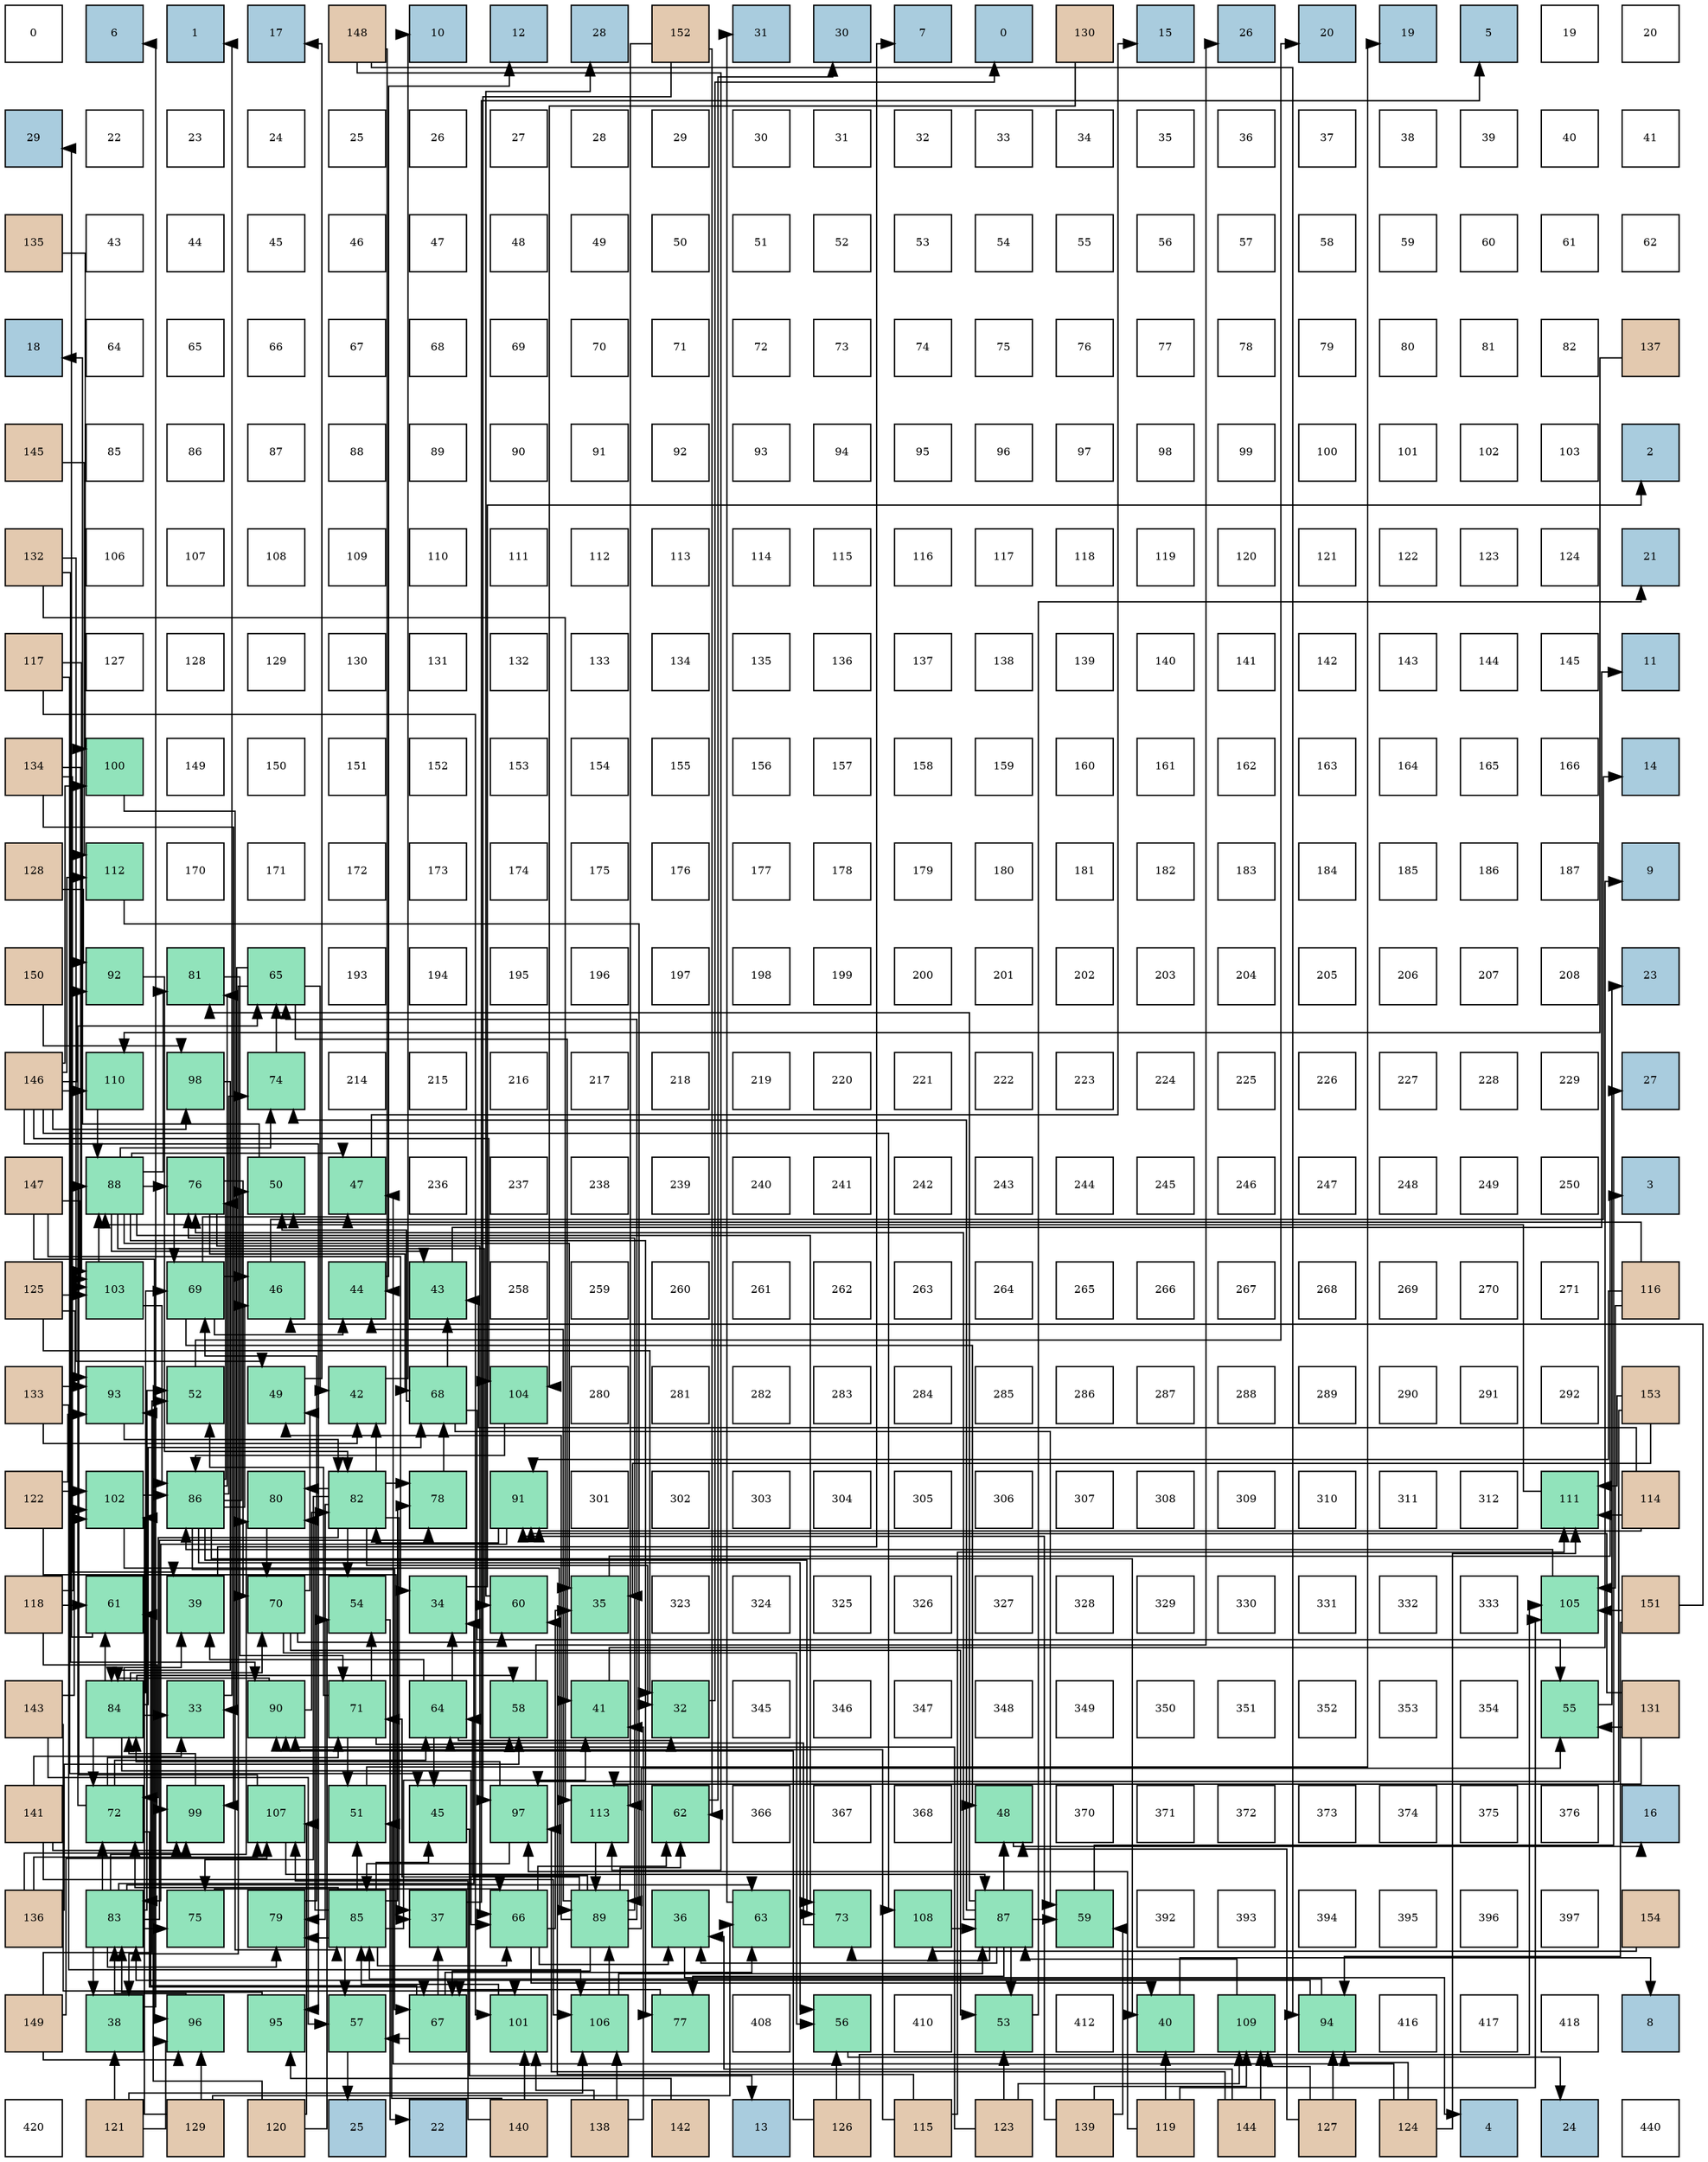 digraph layout{
 rankdir=TB;
 splines=ortho;
 node [style=filled shape=square fixedsize=true width=0.6];
0[label="0", fontsize=8, fillcolor="#ffffff"];
1[label="6", fontsize=8, fillcolor="#a9ccde"];
2[label="1", fontsize=8, fillcolor="#a9ccde"];
3[label="17", fontsize=8, fillcolor="#a9ccde"];
4[label="148", fontsize=8, fillcolor="#e3c9af"];
5[label="10", fontsize=8, fillcolor="#a9ccde"];
6[label="12", fontsize=8, fillcolor="#a9ccde"];
7[label="28", fontsize=8, fillcolor="#a9ccde"];
8[label="152", fontsize=8, fillcolor="#e3c9af"];
9[label="31", fontsize=8, fillcolor="#a9ccde"];
10[label="30", fontsize=8, fillcolor="#a9ccde"];
11[label="7", fontsize=8, fillcolor="#a9ccde"];
12[label="0", fontsize=8, fillcolor="#a9ccde"];
13[label="130", fontsize=8, fillcolor="#e3c9af"];
14[label="15", fontsize=8, fillcolor="#a9ccde"];
15[label="26", fontsize=8, fillcolor="#a9ccde"];
16[label="20", fontsize=8, fillcolor="#a9ccde"];
17[label="19", fontsize=8, fillcolor="#a9ccde"];
18[label="5", fontsize=8, fillcolor="#a9ccde"];
19[label="19", fontsize=8, fillcolor="#ffffff"];
20[label="20", fontsize=8, fillcolor="#ffffff"];
21[label="29", fontsize=8, fillcolor="#a9ccde"];
22[label="22", fontsize=8, fillcolor="#ffffff"];
23[label="23", fontsize=8, fillcolor="#ffffff"];
24[label="24", fontsize=8, fillcolor="#ffffff"];
25[label="25", fontsize=8, fillcolor="#ffffff"];
26[label="26", fontsize=8, fillcolor="#ffffff"];
27[label="27", fontsize=8, fillcolor="#ffffff"];
28[label="28", fontsize=8, fillcolor="#ffffff"];
29[label="29", fontsize=8, fillcolor="#ffffff"];
30[label="30", fontsize=8, fillcolor="#ffffff"];
31[label="31", fontsize=8, fillcolor="#ffffff"];
32[label="32", fontsize=8, fillcolor="#ffffff"];
33[label="33", fontsize=8, fillcolor="#ffffff"];
34[label="34", fontsize=8, fillcolor="#ffffff"];
35[label="35", fontsize=8, fillcolor="#ffffff"];
36[label="36", fontsize=8, fillcolor="#ffffff"];
37[label="37", fontsize=8, fillcolor="#ffffff"];
38[label="38", fontsize=8, fillcolor="#ffffff"];
39[label="39", fontsize=8, fillcolor="#ffffff"];
40[label="40", fontsize=8, fillcolor="#ffffff"];
41[label="41", fontsize=8, fillcolor="#ffffff"];
42[label="135", fontsize=8, fillcolor="#e3c9af"];
43[label="43", fontsize=8, fillcolor="#ffffff"];
44[label="44", fontsize=8, fillcolor="#ffffff"];
45[label="45", fontsize=8, fillcolor="#ffffff"];
46[label="46", fontsize=8, fillcolor="#ffffff"];
47[label="47", fontsize=8, fillcolor="#ffffff"];
48[label="48", fontsize=8, fillcolor="#ffffff"];
49[label="49", fontsize=8, fillcolor="#ffffff"];
50[label="50", fontsize=8, fillcolor="#ffffff"];
51[label="51", fontsize=8, fillcolor="#ffffff"];
52[label="52", fontsize=8, fillcolor="#ffffff"];
53[label="53", fontsize=8, fillcolor="#ffffff"];
54[label="54", fontsize=8, fillcolor="#ffffff"];
55[label="55", fontsize=8, fillcolor="#ffffff"];
56[label="56", fontsize=8, fillcolor="#ffffff"];
57[label="57", fontsize=8, fillcolor="#ffffff"];
58[label="58", fontsize=8, fillcolor="#ffffff"];
59[label="59", fontsize=8, fillcolor="#ffffff"];
60[label="60", fontsize=8, fillcolor="#ffffff"];
61[label="61", fontsize=8, fillcolor="#ffffff"];
62[label="62", fontsize=8, fillcolor="#ffffff"];
63[label="18", fontsize=8, fillcolor="#a9ccde"];
64[label="64", fontsize=8, fillcolor="#ffffff"];
65[label="65", fontsize=8, fillcolor="#ffffff"];
66[label="66", fontsize=8, fillcolor="#ffffff"];
67[label="67", fontsize=8, fillcolor="#ffffff"];
68[label="68", fontsize=8, fillcolor="#ffffff"];
69[label="69", fontsize=8, fillcolor="#ffffff"];
70[label="70", fontsize=8, fillcolor="#ffffff"];
71[label="71", fontsize=8, fillcolor="#ffffff"];
72[label="72", fontsize=8, fillcolor="#ffffff"];
73[label="73", fontsize=8, fillcolor="#ffffff"];
74[label="74", fontsize=8, fillcolor="#ffffff"];
75[label="75", fontsize=8, fillcolor="#ffffff"];
76[label="76", fontsize=8, fillcolor="#ffffff"];
77[label="77", fontsize=8, fillcolor="#ffffff"];
78[label="78", fontsize=8, fillcolor="#ffffff"];
79[label="79", fontsize=8, fillcolor="#ffffff"];
80[label="80", fontsize=8, fillcolor="#ffffff"];
81[label="81", fontsize=8, fillcolor="#ffffff"];
82[label="82", fontsize=8, fillcolor="#ffffff"];
83[label="137", fontsize=8, fillcolor="#e3c9af"];
84[label="145", fontsize=8, fillcolor="#e3c9af"];
85[label="85", fontsize=8, fillcolor="#ffffff"];
86[label="86", fontsize=8, fillcolor="#ffffff"];
87[label="87", fontsize=8, fillcolor="#ffffff"];
88[label="88", fontsize=8, fillcolor="#ffffff"];
89[label="89", fontsize=8, fillcolor="#ffffff"];
90[label="90", fontsize=8, fillcolor="#ffffff"];
91[label="91", fontsize=8, fillcolor="#ffffff"];
92[label="92", fontsize=8, fillcolor="#ffffff"];
93[label="93", fontsize=8, fillcolor="#ffffff"];
94[label="94", fontsize=8, fillcolor="#ffffff"];
95[label="95", fontsize=8, fillcolor="#ffffff"];
96[label="96", fontsize=8, fillcolor="#ffffff"];
97[label="97", fontsize=8, fillcolor="#ffffff"];
98[label="98", fontsize=8, fillcolor="#ffffff"];
99[label="99", fontsize=8, fillcolor="#ffffff"];
100[label="100", fontsize=8, fillcolor="#ffffff"];
101[label="101", fontsize=8, fillcolor="#ffffff"];
102[label="102", fontsize=8, fillcolor="#ffffff"];
103[label="103", fontsize=8, fillcolor="#ffffff"];
104[label="2", fontsize=8, fillcolor="#a9ccde"];
105[label="132", fontsize=8, fillcolor="#e3c9af"];
106[label="106", fontsize=8, fillcolor="#ffffff"];
107[label="107", fontsize=8, fillcolor="#ffffff"];
108[label="108", fontsize=8, fillcolor="#ffffff"];
109[label="109", fontsize=8, fillcolor="#ffffff"];
110[label="110", fontsize=8, fillcolor="#ffffff"];
111[label="111", fontsize=8, fillcolor="#ffffff"];
112[label="112", fontsize=8, fillcolor="#ffffff"];
113[label="113", fontsize=8, fillcolor="#ffffff"];
114[label="114", fontsize=8, fillcolor="#ffffff"];
115[label="115", fontsize=8, fillcolor="#ffffff"];
116[label="116", fontsize=8, fillcolor="#ffffff"];
117[label="117", fontsize=8, fillcolor="#ffffff"];
118[label="118", fontsize=8, fillcolor="#ffffff"];
119[label="119", fontsize=8, fillcolor="#ffffff"];
120[label="120", fontsize=8, fillcolor="#ffffff"];
121[label="121", fontsize=8, fillcolor="#ffffff"];
122[label="122", fontsize=8, fillcolor="#ffffff"];
123[label="123", fontsize=8, fillcolor="#ffffff"];
124[label="124", fontsize=8, fillcolor="#ffffff"];
125[label="21", fontsize=8, fillcolor="#a9ccde"];
126[label="117", fontsize=8, fillcolor="#e3c9af"];
127[label="127", fontsize=8, fillcolor="#ffffff"];
128[label="128", fontsize=8, fillcolor="#ffffff"];
129[label="129", fontsize=8, fillcolor="#ffffff"];
130[label="130", fontsize=8, fillcolor="#ffffff"];
131[label="131", fontsize=8, fillcolor="#ffffff"];
132[label="132", fontsize=8, fillcolor="#ffffff"];
133[label="133", fontsize=8, fillcolor="#ffffff"];
134[label="134", fontsize=8, fillcolor="#ffffff"];
135[label="135", fontsize=8, fillcolor="#ffffff"];
136[label="136", fontsize=8, fillcolor="#ffffff"];
137[label="137", fontsize=8, fillcolor="#ffffff"];
138[label="138", fontsize=8, fillcolor="#ffffff"];
139[label="139", fontsize=8, fillcolor="#ffffff"];
140[label="140", fontsize=8, fillcolor="#ffffff"];
141[label="141", fontsize=8, fillcolor="#ffffff"];
142[label="142", fontsize=8, fillcolor="#ffffff"];
143[label="143", fontsize=8, fillcolor="#ffffff"];
144[label="144", fontsize=8, fillcolor="#ffffff"];
145[label="145", fontsize=8, fillcolor="#ffffff"];
146[label="11", fontsize=8, fillcolor="#a9ccde"];
147[label="134", fontsize=8, fillcolor="#e3c9af"];
148[label="100", fontsize=8, fillcolor="#91e3bb"];
149[label="149", fontsize=8, fillcolor="#ffffff"];
150[label="150", fontsize=8, fillcolor="#ffffff"];
151[label="151", fontsize=8, fillcolor="#ffffff"];
152[label="152", fontsize=8, fillcolor="#ffffff"];
153[label="153", fontsize=8, fillcolor="#ffffff"];
154[label="154", fontsize=8, fillcolor="#ffffff"];
155[label="155", fontsize=8, fillcolor="#ffffff"];
156[label="156", fontsize=8, fillcolor="#ffffff"];
157[label="157", fontsize=8, fillcolor="#ffffff"];
158[label="158", fontsize=8, fillcolor="#ffffff"];
159[label="159", fontsize=8, fillcolor="#ffffff"];
160[label="160", fontsize=8, fillcolor="#ffffff"];
161[label="161", fontsize=8, fillcolor="#ffffff"];
162[label="162", fontsize=8, fillcolor="#ffffff"];
163[label="163", fontsize=8, fillcolor="#ffffff"];
164[label="164", fontsize=8, fillcolor="#ffffff"];
165[label="165", fontsize=8, fillcolor="#ffffff"];
166[label="166", fontsize=8, fillcolor="#ffffff"];
167[label="14", fontsize=8, fillcolor="#a9ccde"];
168[label="128", fontsize=8, fillcolor="#e3c9af"];
169[label="112", fontsize=8, fillcolor="#91e3bb"];
170[label="170", fontsize=8, fillcolor="#ffffff"];
171[label="171", fontsize=8, fillcolor="#ffffff"];
172[label="172", fontsize=8, fillcolor="#ffffff"];
173[label="173", fontsize=8, fillcolor="#ffffff"];
174[label="174", fontsize=8, fillcolor="#ffffff"];
175[label="175", fontsize=8, fillcolor="#ffffff"];
176[label="176", fontsize=8, fillcolor="#ffffff"];
177[label="177", fontsize=8, fillcolor="#ffffff"];
178[label="178", fontsize=8, fillcolor="#ffffff"];
179[label="179", fontsize=8, fillcolor="#ffffff"];
180[label="180", fontsize=8, fillcolor="#ffffff"];
181[label="181", fontsize=8, fillcolor="#ffffff"];
182[label="182", fontsize=8, fillcolor="#ffffff"];
183[label="183", fontsize=8, fillcolor="#ffffff"];
184[label="184", fontsize=8, fillcolor="#ffffff"];
185[label="185", fontsize=8, fillcolor="#ffffff"];
186[label="186", fontsize=8, fillcolor="#ffffff"];
187[label="187", fontsize=8, fillcolor="#ffffff"];
188[label="9", fontsize=8, fillcolor="#a9ccde"];
189[label="150", fontsize=8, fillcolor="#e3c9af"];
190[label="92", fontsize=8, fillcolor="#91e3bb"];
191[label="81", fontsize=8, fillcolor="#91e3bb"];
192[label="65", fontsize=8, fillcolor="#91e3bb"];
193[label="193", fontsize=8, fillcolor="#ffffff"];
194[label="194", fontsize=8, fillcolor="#ffffff"];
195[label="195", fontsize=8, fillcolor="#ffffff"];
196[label="196", fontsize=8, fillcolor="#ffffff"];
197[label="197", fontsize=8, fillcolor="#ffffff"];
198[label="198", fontsize=8, fillcolor="#ffffff"];
199[label="199", fontsize=8, fillcolor="#ffffff"];
200[label="200", fontsize=8, fillcolor="#ffffff"];
201[label="201", fontsize=8, fillcolor="#ffffff"];
202[label="202", fontsize=8, fillcolor="#ffffff"];
203[label="203", fontsize=8, fillcolor="#ffffff"];
204[label="204", fontsize=8, fillcolor="#ffffff"];
205[label="205", fontsize=8, fillcolor="#ffffff"];
206[label="206", fontsize=8, fillcolor="#ffffff"];
207[label="207", fontsize=8, fillcolor="#ffffff"];
208[label="208", fontsize=8, fillcolor="#ffffff"];
209[label="23", fontsize=8, fillcolor="#a9ccde"];
210[label="146", fontsize=8, fillcolor="#e3c9af"];
211[label="110", fontsize=8, fillcolor="#91e3bb"];
212[label="98", fontsize=8, fillcolor="#91e3bb"];
213[label="74", fontsize=8, fillcolor="#91e3bb"];
214[label="214", fontsize=8, fillcolor="#ffffff"];
215[label="215", fontsize=8, fillcolor="#ffffff"];
216[label="216", fontsize=8, fillcolor="#ffffff"];
217[label="217", fontsize=8, fillcolor="#ffffff"];
218[label="218", fontsize=8, fillcolor="#ffffff"];
219[label="219", fontsize=8, fillcolor="#ffffff"];
220[label="220", fontsize=8, fillcolor="#ffffff"];
221[label="221", fontsize=8, fillcolor="#ffffff"];
222[label="222", fontsize=8, fillcolor="#ffffff"];
223[label="223", fontsize=8, fillcolor="#ffffff"];
224[label="224", fontsize=8, fillcolor="#ffffff"];
225[label="225", fontsize=8, fillcolor="#ffffff"];
226[label="226", fontsize=8, fillcolor="#ffffff"];
227[label="227", fontsize=8, fillcolor="#ffffff"];
228[label="228", fontsize=8, fillcolor="#ffffff"];
229[label="229", fontsize=8, fillcolor="#ffffff"];
230[label="27", fontsize=8, fillcolor="#a9ccde"];
231[label="147", fontsize=8, fillcolor="#e3c9af"];
232[label="88", fontsize=8, fillcolor="#91e3bb"];
233[label="76", fontsize=8, fillcolor="#91e3bb"];
234[label="50", fontsize=8, fillcolor="#91e3bb"];
235[label="47", fontsize=8, fillcolor="#91e3bb"];
236[label="236", fontsize=8, fillcolor="#ffffff"];
237[label="237", fontsize=8, fillcolor="#ffffff"];
238[label="238", fontsize=8, fillcolor="#ffffff"];
239[label="239", fontsize=8, fillcolor="#ffffff"];
240[label="240", fontsize=8, fillcolor="#ffffff"];
241[label="241", fontsize=8, fillcolor="#ffffff"];
242[label="242", fontsize=8, fillcolor="#ffffff"];
243[label="243", fontsize=8, fillcolor="#ffffff"];
244[label="244", fontsize=8, fillcolor="#ffffff"];
245[label="245", fontsize=8, fillcolor="#ffffff"];
246[label="246", fontsize=8, fillcolor="#ffffff"];
247[label="247", fontsize=8, fillcolor="#ffffff"];
248[label="248", fontsize=8, fillcolor="#ffffff"];
249[label="249", fontsize=8, fillcolor="#ffffff"];
250[label="250", fontsize=8, fillcolor="#ffffff"];
251[label="3", fontsize=8, fillcolor="#a9ccde"];
252[label="125", fontsize=8, fillcolor="#e3c9af"];
253[label="103", fontsize=8, fillcolor="#91e3bb"];
254[label="69", fontsize=8, fillcolor="#91e3bb"];
255[label="46", fontsize=8, fillcolor="#91e3bb"];
256[label="44", fontsize=8, fillcolor="#91e3bb"];
257[label="43", fontsize=8, fillcolor="#91e3bb"];
258[label="258", fontsize=8, fillcolor="#ffffff"];
259[label="259", fontsize=8, fillcolor="#ffffff"];
260[label="260", fontsize=8, fillcolor="#ffffff"];
261[label="261", fontsize=8, fillcolor="#ffffff"];
262[label="262", fontsize=8, fillcolor="#ffffff"];
263[label="263", fontsize=8, fillcolor="#ffffff"];
264[label="264", fontsize=8, fillcolor="#ffffff"];
265[label="265", fontsize=8, fillcolor="#ffffff"];
266[label="266", fontsize=8, fillcolor="#ffffff"];
267[label="267", fontsize=8, fillcolor="#ffffff"];
268[label="268", fontsize=8, fillcolor="#ffffff"];
269[label="269", fontsize=8, fillcolor="#ffffff"];
270[label="270", fontsize=8, fillcolor="#ffffff"];
271[label="271", fontsize=8, fillcolor="#ffffff"];
272[label="116", fontsize=8, fillcolor="#e3c9af"];
273[label="133", fontsize=8, fillcolor="#e3c9af"];
274[label="93", fontsize=8, fillcolor="#91e3bb"];
275[label="52", fontsize=8, fillcolor="#91e3bb"];
276[label="49", fontsize=8, fillcolor="#91e3bb"];
277[label="42", fontsize=8, fillcolor="#91e3bb"];
278[label="68", fontsize=8, fillcolor="#91e3bb"];
279[label="104", fontsize=8, fillcolor="#91e3bb"];
280[label="280", fontsize=8, fillcolor="#ffffff"];
281[label="281", fontsize=8, fillcolor="#ffffff"];
282[label="282", fontsize=8, fillcolor="#ffffff"];
283[label="283", fontsize=8, fillcolor="#ffffff"];
284[label="284", fontsize=8, fillcolor="#ffffff"];
285[label="285", fontsize=8, fillcolor="#ffffff"];
286[label="286", fontsize=8, fillcolor="#ffffff"];
287[label="287", fontsize=8, fillcolor="#ffffff"];
288[label="288", fontsize=8, fillcolor="#ffffff"];
289[label="289", fontsize=8, fillcolor="#ffffff"];
290[label="290", fontsize=8, fillcolor="#ffffff"];
291[label="291", fontsize=8, fillcolor="#ffffff"];
292[label="292", fontsize=8, fillcolor="#ffffff"];
293[label="153", fontsize=8, fillcolor="#e3c9af"];
294[label="122", fontsize=8, fillcolor="#e3c9af"];
295[label="102", fontsize=8, fillcolor="#91e3bb"];
296[label="86", fontsize=8, fillcolor="#91e3bb"];
297[label="80", fontsize=8, fillcolor="#91e3bb"];
298[label="82", fontsize=8, fillcolor="#91e3bb"];
299[label="78", fontsize=8, fillcolor="#91e3bb"];
300[label="91", fontsize=8, fillcolor="#91e3bb"];
301[label="301", fontsize=8, fillcolor="#ffffff"];
302[label="302", fontsize=8, fillcolor="#ffffff"];
303[label="303", fontsize=8, fillcolor="#ffffff"];
304[label="304", fontsize=8, fillcolor="#ffffff"];
305[label="305", fontsize=8, fillcolor="#ffffff"];
306[label="306", fontsize=8, fillcolor="#ffffff"];
307[label="307", fontsize=8, fillcolor="#ffffff"];
308[label="308", fontsize=8, fillcolor="#ffffff"];
309[label="309", fontsize=8, fillcolor="#ffffff"];
310[label="310", fontsize=8, fillcolor="#ffffff"];
311[label="311", fontsize=8, fillcolor="#ffffff"];
312[label="312", fontsize=8, fillcolor="#ffffff"];
313[label="111", fontsize=8, fillcolor="#91e3bb"];
314[label="114", fontsize=8, fillcolor="#e3c9af"];
315[label="118", fontsize=8, fillcolor="#e3c9af"];
316[label="61", fontsize=8, fillcolor="#91e3bb"];
317[label="39", fontsize=8, fillcolor="#91e3bb"];
318[label="70", fontsize=8, fillcolor="#91e3bb"];
319[label="54", fontsize=8, fillcolor="#91e3bb"];
320[label="34", fontsize=8, fillcolor="#91e3bb"];
321[label="60", fontsize=8, fillcolor="#91e3bb"];
322[label="35", fontsize=8, fillcolor="#91e3bb"];
323[label="323", fontsize=8, fillcolor="#ffffff"];
324[label="324", fontsize=8, fillcolor="#ffffff"];
325[label="325", fontsize=8, fillcolor="#ffffff"];
326[label="326", fontsize=8, fillcolor="#ffffff"];
327[label="327", fontsize=8, fillcolor="#ffffff"];
328[label="328", fontsize=8, fillcolor="#ffffff"];
329[label="329", fontsize=8, fillcolor="#ffffff"];
330[label="330", fontsize=8, fillcolor="#ffffff"];
331[label="331", fontsize=8, fillcolor="#ffffff"];
332[label="332", fontsize=8, fillcolor="#ffffff"];
333[label="333", fontsize=8, fillcolor="#ffffff"];
334[label="105", fontsize=8, fillcolor="#91e3bb"];
335[label="151", fontsize=8, fillcolor="#e3c9af"];
336[label="143", fontsize=8, fillcolor="#e3c9af"];
337[label="84", fontsize=8, fillcolor="#91e3bb"];
338[label="33", fontsize=8, fillcolor="#91e3bb"];
339[label="90", fontsize=8, fillcolor="#91e3bb"];
340[label="71", fontsize=8, fillcolor="#91e3bb"];
341[label="64", fontsize=8, fillcolor="#91e3bb"];
342[label="58", fontsize=8, fillcolor="#91e3bb"];
343[label="41", fontsize=8, fillcolor="#91e3bb"];
344[label="32", fontsize=8, fillcolor="#91e3bb"];
345[label="345", fontsize=8, fillcolor="#ffffff"];
346[label="346", fontsize=8, fillcolor="#ffffff"];
347[label="347", fontsize=8, fillcolor="#ffffff"];
348[label="348", fontsize=8, fillcolor="#ffffff"];
349[label="349", fontsize=8, fillcolor="#ffffff"];
350[label="350", fontsize=8, fillcolor="#ffffff"];
351[label="351", fontsize=8, fillcolor="#ffffff"];
352[label="352", fontsize=8, fillcolor="#ffffff"];
353[label="353", fontsize=8, fillcolor="#ffffff"];
354[label="354", fontsize=8, fillcolor="#ffffff"];
355[label="55", fontsize=8, fillcolor="#91e3bb"];
356[label="131", fontsize=8, fillcolor="#e3c9af"];
357[label="141", fontsize=8, fillcolor="#e3c9af"];
358[label="72", fontsize=8, fillcolor="#91e3bb"];
359[label="99", fontsize=8, fillcolor="#91e3bb"];
360[label="107", fontsize=8, fillcolor="#91e3bb"];
361[label="51", fontsize=8, fillcolor="#91e3bb"];
362[label="45", fontsize=8, fillcolor="#91e3bb"];
363[label="97", fontsize=8, fillcolor="#91e3bb"];
364[label="113", fontsize=8, fillcolor="#91e3bb"];
365[label="62", fontsize=8, fillcolor="#91e3bb"];
366[label="366", fontsize=8, fillcolor="#ffffff"];
367[label="367", fontsize=8, fillcolor="#ffffff"];
368[label="368", fontsize=8, fillcolor="#ffffff"];
369[label="48", fontsize=8, fillcolor="#91e3bb"];
370[label="370", fontsize=8, fillcolor="#ffffff"];
371[label="371", fontsize=8, fillcolor="#ffffff"];
372[label="372", fontsize=8, fillcolor="#ffffff"];
373[label="373", fontsize=8, fillcolor="#ffffff"];
374[label="374", fontsize=8, fillcolor="#ffffff"];
375[label="375", fontsize=8, fillcolor="#ffffff"];
376[label="376", fontsize=8, fillcolor="#ffffff"];
377[label="16", fontsize=8, fillcolor="#a9ccde"];
378[label="136", fontsize=8, fillcolor="#e3c9af"];
379[label="83", fontsize=8, fillcolor="#91e3bb"];
380[label="75", fontsize=8, fillcolor="#91e3bb"];
381[label="79", fontsize=8, fillcolor="#91e3bb"];
382[label="85", fontsize=8, fillcolor="#91e3bb"];
383[label="37", fontsize=8, fillcolor="#91e3bb"];
384[label="66", fontsize=8, fillcolor="#91e3bb"];
385[label="89", fontsize=8, fillcolor="#91e3bb"];
386[label="36", fontsize=8, fillcolor="#91e3bb"];
387[label="63", fontsize=8, fillcolor="#91e3bb"];
388[label="73", fontsize=8, fillcolor="#91e3bb"];
389[label="108", fontsize=8, fillcolor="#91e3bb"];
390[label="87", fontsize=8, fillcolor="#91e3bb"];
391[label="59", fontsize=8, fillcolor="#91e3bb"];
392[label="392", fontsize=8, fillcolor="#ffffff"];
393[label="393", fontsize=8, fillcolor="#ffffff"];
394[label="394", fontsize=8, fillcolor="#ffffff"];
395[label="395", fontsize=8, fillcolor="#ffffff"];
396[label="396", fontsize=8, fillcolor="#ffffff"];
397[label="397", fontsize=8, fillcolor="#ffffff"];
398[label="154", fontsize=8, fillcolor="#e3c9af"];
399[label="149", fontsize=8, fillcolor="#e3c9af"];
400[label="38", fontsize=8, fillcolor="#91e3bb"];
401[label="96", fontsize=8, fillcolor="#91e3bb"];
402[label="95", fontsize=8, fillcolor="#91e3bb"];
403[label="57", fontsize=8, fillcolor="#91e3bb"];
404[label="67", fontsize=8, fillcolor="#91e3bb"];
405[label="101", fontsize=8, fillcolor="#91e3bb"];
406[label="106", fontsize=8, fillcolor="#91e3bb"];
407[label="77", fontsize=8, fillcolor="#91e3bb"];
408[label="408", fontsize=8, fillcolor="#ffffff"];
409[label="56", fontsize=8, fillcolor="#91e3bb"];
410[label="410", fontsize=8, fillcolor="#ffffff"];
411[label="53", fontsize=8, fillcolor="#91e3bb"];
412[label="412", fontsize=8, fillcolor="#ffffff"];
413[label="40", fontsize=8, fillcolor="#91e3bb"];
414[label="109", fontsize=8, fillcolor="#91e3bb"];
415[label="94", fontsize=8, fillcolor="#91e3bb"];
416[label="416", fontsize=8, fillcolor="#ffffff"];
417[label="417", fontsize=8, fillcolor="#ffffff"];
418[label="418", fontsize=8, fillcolor="#ffffff"];
419[label="8", fontsize=8, fillcolor="#a9ccde"];
420[label="420", fontsize=8, fillcolor="#ffffff"];
421[label="121", fontsize=8, fillcolor="#e3c9af"];
422[label="129", fontsize=8, fillcolor="#e3c9af"];
423[label="120", fontsize=8, fillcolor="#e3c9af"];
424[label="25", fontsize=8, fillcolor="#a9ccde"];
425[label="22", fontsize=8, fillcolor="#a9ccde"];
426[label="140", fontsize=8, fillcolor="#e3c9af"];
427[label="138", fontsize=8, fillcolor="#e3c9af"];
428[label="142", fontsize=8, fillcolor="#e3c9af"];
429[label="13", fontsize=8, fillcolor="#a9ccde"];
430[label="126", fontsize=8, fillcolor="#e3c9af"];
431[label="115", fontsize=8, fillcolor="#e3c9af"];
432[label="123", fontsize=8, fillcolor="#e3c9af"];
433[label="139", fontsize=8, fillcolor="#e3c9af"];
434[label="119", fontsize=8, fillcolor="#e3c9af"];
435[label="144", fontsize=8, fillcolor="#e3c9af"];
436[label="127", fontsize=8, fillcolor="#e3c9af"];
437[label="124", fontsize=8, fillcolor="#e3c9af"];
438[label="4", fontsize=8, fillcolor="#a9ccde"];
439[label="24", fontsize=8, fillcolor="#a9ccde"];
440[label="440", fontsize=8, fillcolor="#ffffff"];
edge [constraint=false, style=vis];344 -> 12;
338 -> 2;
320 -> 104;
322 -> 251;
386 -> 438;
383 -> 18;
400 -> 1;
317 -> 11;
413 -> 419;
343 -> 188;
277 -> 5;
257 -> 146;
256 -> 6;
362 -> 429;
255 -> 167;
235 -> 14;
369 -> 377;
276 -> 3;
234 -> 63;
361 -> 17;
275 -> 16;
411 -> 125;
319 -> 425;
355 -> 209;
409 -> 439;
403 -> 424;
342 -> 15;
391 -> 230;
321 -> 7;
316 -> 21;
365 -> 10;
387 -> 9;
341 -> 344;
341 -> 320;
341 -> 317;
341 -> 362;
192 -> 338;
192 -> 400;
192 -> 343;
192 -> 277;
384 -> 322;
384 -> 386;
384 -> 413;
384 -> 365;
404 -> 383;
404 -> 403;
404 -> 316;
404 -> 387;
278 -> 257;
278 -> 234;
278 -> 355;
278 -> 391;
254 -> 256;
254 -> 255;
254 -> 235;
254 -> 369;
318 -> 276;
318 -> 411;
318 -> 409;
318 -> 321;
340 -> 361;
340 -> 275;
340 -> 319;
340 -> 342;
358 -> 341;
358 -> 192;
358 -> 404;
358 -> 340;
388 -> 341;
213 -> 192;
380 -> 384;
233 -> 384;
233 -> 278;
233 -> 254;
233 -> 318;
407 -> 404;
299 -> 278;
381 -> 254;
297 -> 318;
191 -> 340;
298 -> 344;
298 -> 383;
298 -> 277;
298 -> 319;
298 -> 358;
298 -> 380;
298 -> 299;
298 -> 381;
298 -> 297;
379 -> 320;
379 -> 400;
379 -> 275;
379 -> 387;
379 -> 358;
379 -> 380;
379 -> 299;
379 -> 381;
379 -> 297;
337 -> 338;
337 -> 317;
337 -> 342;
337 -> 316;
337 -> 384;
337 -> 278;
337 -> 254;
337 -> 318;
337 -> 358;
382 -> 343;
382 -> 362;
382 -> 361;
382 -> 403;
382 -> 384;
382 -> 358;
382 -> 299;
382 -> 381;
382 -> 297;
296 -> 413;
296 -> 255;
296 -> 234;
296 -> 409;
296 -> 404;
296 -> 388;
296 -> 213;
296 -> 233;
296 -> 191;
390 -> 386;
390 -> 369;
390 -> 411;
390 -> 391;
390 -> 388;
390 -> 213;
390 -> 233;
390 -> 407;
390 -> 191;
232 -> 322;
232 -> 257;
232 -> 235;
232 -> 321;
232 -> 388;
232 -> 213;
232 -> 233;
232 -> 407;
232 -> 191;
385 -> 256;
385 -> 276;
385 -> 355;
385 -> 365;
385 -> 341;
385 -> 192;
385 -> 404;
385 -> 340;
385 -> 233;
339 -> 298;
339 -> 337;
300 -> 298;
300 -> 379;
190 -> 298;
274 -> 298;
415 -> 379;
415 -> 382;
402 -> 379;
401 -> 379;
363 -> 337;
363 -> 382;
212 -> 337;
359 -> 337;
148 -> 382;
405 -> 382;
295 -> 296;
295 -> 385;
253 -> 296;
253 -> 232;
279 -> 296;
334 -> 296;
406 -> 390;
406 -> 385;
360 -> 390;
360 -> 232;
389 -> 390;
414 -> 390;
211 -> 232;
313 -> 232;
169 -> 385;
364 -> 385;
314 -> 257;
314 -> 300;
314 -> 313;
431 -> 321;
431 -> 339;
431 -> 313;
272 -> 234;
272 -> 300;
272 -> 334;
126 -> 362;
126 -> 405;
126 -> 253;
315 -> 316;
315 -> 359;
315 -> 295;
434 -> 413;
434 -> 363;
434 -> 334;
423 -> 319;
423 -> 274;
423 -> 360;
421 -> 400;
421 -> 401;
421 -> 406;
294 -> 383;
294 -> 274;
294 -> 295;
432 -> 411;
432 -> 339;
432 -> 414;
437 -> 235;
437 -> 415;
437 -> 313;
252 -> 344;
252 -> 274;
252 -> 253;
430 -> 409;
430 -> 339;
430 -> 334;
436 -> 369;
436 -> 415;
436 -> 414;
168 -> 190;
422 -> 387;
422 -> 401;
422 -> 295;
13 -> 279;
356 -> 355;
356 -> 300;
356 -> 364;
105 -> 276;
105 -> 339;
105 -> 364;
273 -> 277;
273 -> 274;
273 -> 406;
147 -> 317;
147 -> 359;
147 -> 253;
42 -> 148;
378 -> 342;
378 -> 359;
378 -> 360;
83 -> 211;
427 -> 343;
427 -> 405;
427 -> 406;
433 -> 391;
433 -> 300;
433 -> 414;
426 -> 361;
426 -> 405;
426 -> 360;
357 -> 338;
357 -> 359;
357 -> 406;
428 -> 402;
336 -> 403;
336 -> 405;
336 -> 295;
435 -> 386;
435 -> 363;
435 -> 414;
84 -> 169;
210 -> 190;
210 -> 402;
210 -> 212;
210 -> 148;
210 -> 279;
210 -> 389;
210 -> 211;
210 -> 169;
231 -> 320;
231 -> 401;
231 -> 253;
4 -> 256;
4 -> 415;
4 -> 364;
399 -> 275;
399 -> 401;
399 -> 360;
189 -> 212;
335 -> 255;
335 -> 415;
335 -> 334;
8 -> 365;
8 -> 363;
8 -> 364;
293 -> 322;
293 -> 363;
293 -> 313;
398 -> 389;
edge [constraint=true, style=invis];
0 -> 21 -> 42 -> 63 -> 84 -> 105 -> 126 -> 147 -> 168 -> 189 -> 210 -> 231 -> 252 -> 273 -> 294 -> 315 -> 336 -> 357 -> 378 -> 399 -> 420;
1 -> 22 -> 43 -> 64 -> 85 -> 106 -> 127 -> 148 -> 169 -> 190 -> 211 -> 232 -> 253 -> 274 -> 295 -> 316 -> 337 -> 358 -> 379 -> 400 -> 421;
2 -> 23 -> 44 -> 65 -> 86 -> 107 -> 128 -> 149 -> 170 -> 191 -> 212 -> 233 -> 254 -> 275 -> 296 -> 317 -> 338 -> 359 -> 380 -> 401 -> 422;
3 -> 24 -> 45 -> 66 -> 87 -> 108 -> 129 -> 150 -> 171 -> 192 -> 213 -> 234 -> 255 -> 276 -> 297 -> 318 -> 339 -> 360 -> 381 -> 402 -> 423;
4 -> 25 -> 46 -> 67 -> 88 -> 109 -> 130 -> 151 -> 172 -> 193 -> 214 -> 235 -> 256 -> 277 -> 298 -> 319 -> 340 -> 361 -> 382 -> 403 -> 424;
5 -> 26 -> 47 -> 68 -> 89 -> 110 -> 131 -> 152 -> 173 -> 194 -> 215 -> 236 -> 257 -> 278 -> 299 -> 320 -> 341 -> 362 -> 383 -> 404 -> 425;
6 -> 27 -> 48 -> 69 -> 90 -> 111 -> 132 -> 153 -> 174 -> 195 -> 216 -> 237 -> 258 -> 279 -> 300 -> 321 -> 342 -> 363 -> 384 -> 405 -> 426;
7 -> 28 -> 49 -> 70 -> 91 -> 112 -> 133 -> 154 -> 175 -> 196 -> 217 -> 238 -> 259 -> 280 -> 301 -> 322 -> 343 -> 364 -> 385 -> 406 -> 427;
8 -> 29 -> 50 -> 71 -> 92 -> 113 -> 134 -> 155 -> 176 -> 197 -> 218 -> 239 -> 260 -> 281 -> 302 -> 323 -> 344 -> 365 -> 386 -> 407 -> 428;
9 -> 30 -> 51 -> 72 -> 93 -> 114 -> 135 -> 156 -> 177 -> 198 -> 219 -> 240 -> 261 -> 282 -> 303 -> 324 -> 345 -> 366 -> 387 -> 408 -> 429;
10 -> 31 -> 52 -> 73 -> 94 -> 115 -> 136 -> 157 -> 178 -> 199 -> 220 -> 241 -> 262 -> 283 -> 304 -> 325 -> 346 -> 367 -> 388 -> 409 -> 430;
11 -> 32 -> 53 -> 74 -> 95 -> 116 -> 137 -> 158 -> 179 -> 200 -> 221 -> 242 -> 263 -> 284 -> 305 -> 326 -> 347 -> 368 -> 389 -> 410 -> 431;
12 -> 33 -> 54 -> 75 -> 96 -> 117 -> 138 -> 159 -> 180 -> 201 -> 222 -> 243 -> 264 -> 285 -> 306 -> 327 -> 348 -> 369 -> 390 -> 411 -> 432;
13 -> 34 -> 55 -> 76 -> 97 -> 118 -> 139 -> 160 -> 181 -> 202 -> 223 -> 244 -> 265 -> 286 -> 307 -> 328 -> 349 -> 370 -> 391 -> 412 -> 433;
14 -> 35 -> 56 -> 77 -> 98 -> 119 -> 140 -> 161 -> 182 -> 203 -> 224 -> 245 -> 266 -> 287 -> 308 -> 329 -> 350 -> 371 -> 392 -> 413 -> 434;
15 -> 36 -> 57 -> 78 -> 99 -> 120 -> 141 -> 162 -> 183 -> 204 -> 225 -> 246 -> 267 -> 288 -> 309 -> 330 -> 351 -> 372 -> 393 -> 414 -> 435;
16 -> 37 -> 58 -> 79 -> 100 -> 121 -> 142 -> 163 -> 184 -> 205 -> 226 -> 247 -> 268 -> 289 -> 310 -> 331 -> 352 -> 373 -> 394 -> 415 -> 436;
17 -> 38 -> 59 -> 80 -> 101 -> 122 -> 143 -> 164 -> 185 -> 206 -> 227 -> 248 -> 269 -> 290 -> 311 -> 332 -> 353 -> 374 -> 395 -> 416 -> 437;
18 -> 39 -> 60 -> 81 -> 102 -> 123 -> 144 -> 165 -> 186 -> 207 -> 228 -> 249 -> 270 -> 291 -> 312 -> 333 -> 354 -> 375 -> 396 -> 417 -> 438;
19 -> 40 -> 61 -> 82 -> 103 -> 124 -> 145 -> 166 -> 187 -> 208 -> 229 -> 250 -> 271 -> 292 -> 313 -> 334 -> 355 -> 376 -> 397 -> 418 -> 439;
20 -> 41 -> 62 -> 83 -> 104 -> 125 -> 146 -> 167 -> 188 -> 209 -> 230 -> 251 -> 272 -> 293 -> 314 -> 335 -> 356 -> 377 -> 398 -> 419 -> 440;
rank = same {0 -> 1 -> 2 -> 3 -> 4 -> 5 -> 6 -> 7 -> 8 -> 9 -> 10 -> 11 -> 12 -> 13 -> 14 -> 15 -> 16 -> 17 -> 18 -> 19 -> 20};
rank = same {21 -> 22 -> 23 -> 24 -> 25 -> 26 -> 27 -> 28 -> 29 -> 30 -> 31 -> 32 -> 33 -> 34 -> 35 -> 36 -> 37 -> 38 -> 39 -> 40 -> 41};
rank = same {42 -> 43 -> 44 -> 45 -> 46 -> 47 -> 48 -> 49 -> 50 -> 51 -> 52 -> 53 -> 54 -> 55 -> 56 -> 57 -> 58 -> 59 -> 60 -> 61 -> 62};
rank = same {63 -> 64 -> 65 -> 66 -> 67 -> 68 -> 69 -> 70 -> 71 -> 72 -> 73 -> 74 -> 75 -> 76 -> 77 -> 78 -> 79 -> 80 -> 81 -> 82 -> 83};
rank = same {84 -> 85 -> 86 -> 87 -> 88 -> 89 -> 90 -> 91 -> 92 -> 93 -> 94 -> 95 -> 96 -> 97 -> 98 -> 99 -> 100 -> 101 -> 102 -> 103 -> 104};
rank = same {105 -> 106 -> 107 -> 108 -> 109 -> 110 -> 111 -> 112 -> 113 -> 114 -> 115 -> 116 -> 117 -> 118 -> 119 -> 120 -> 121 -> 122 -> 123 -> 124 -> 125};
rank = same {126 -> 127 -> 128 -> 129 -> 130 -> 131 -> 132 -> 133 -> 134 -> 135 -> 136 -> 137 -> 138 -> 139 -> 140 -> 141 -> 142 -> 143 -> 144 -> 145 -> 146};
rank = same {147 -> 148 -> 149 -> 150 -> 151 -> 152 -> 153 -> 154 -> 155 -> 156 -> 157 -> 158 -> 159 -> 160 -> 161 -> 162 -> 163 -> 164 -> 165 -> 166 -> 167};
rank = same {168 -> 169 -> 170 -> 171 -> 172 -> 173 -> 174 -> 175 -> 176 -> 177 -> 178 -> 179 -> 180 -> 181 -> 182 -> 183 -> 184 -> 185 -> 186 -> 187 -> 188};
rank = same {189 -> 190 -> 191 -> 192 -> 193 -> 194 -> 195 -> 196 -> 197 -> 198 -> 199 -> 200 -> 201 -> 202 -> 203 -> 204 -> 205 -> 206 -> 207 -> 208 -> 209};
rank = same {210 -> 211 -> 212 -> 213 -> 214 -> 215 -> 216 -> 217 -> 218 -> 219 -> 220 -> 221 -> 222 -> 223 -> 224 -> 225 -> 226 -> 227 -> 228 -> 229 -> 230};
rank = same {231 -> 232 -> 233 -> 234 -> 235 -> 236 -> 237 -> 238 -> 239 -> 240 -> 241 -> 242 -> 243 -> 244 -> 245 -> 246 -> 247 -> 248 -> 249 -> 250 -> 251};
rank = same {252 -> 253 -> 254 -> 255 -> 256 -> 257 -> 258 -> 259 -> 260 -> 261 -> 262 -> 263 -> 264 -> 265 -> 266 -> 267 -> 268 -> 269 -> 270 -> 271 -> 272};
rank = same {273 -> 274 -> 275 -> 276 -> 277 -> 278 -> 279 -> 280 -> 281 -> 282 -> 283 -> 284 -> 285 -> 286 -> 287 -> 288 -> 289 -> 290 -> 291 -> 292 -> 293};
rank = same {294 -> 295 -> 296 -> 297 -> 298 -> 299 -> 300 -> 301 -> 302 -> 303 -> 304 -> 305 -> 306 -> 307 -> 308 -> 309 -> 310 -> 311 -> 312 -> 313 -> 314};
rank = same {315 -> 316 -> 317 -> 318 -> 319 -> 320 -> 321 -> 322 -> 323 -> 324 -> 325 -> 326 -> 327 -> 328 -> 329 -> 330 -> 331 -> 332 -> 333 -> 334 -> 335};
rank = same {336 -> 337 -> 338 -> 339 -> 340 -> 341 -> 342 -> 343 -> 344 -> 345 -> 346 -> 347 -> 348 -> 349 -> 350 -> 351 -> 352 -> 353 -> 354 -> 355 -> 356};
rank = same {357 -> 358 -> 359 -> 360 -> 361 -> 362 -> 363 -> 364 -> 365 -> 366 -> 367 -> 368 -> 369 -> 370 -> 371 -> 372 -> 373 -> 374 -> 375 -> 376 -> 377};
rank = same {378 -> 379 -> 380 -> 381 -> 382 -> 383 -> 384 -> 385 -> 386 -> 387 -> 388 -> 389 -> 390 -> 391 -> 392 -> 393 -> 394 -> 395 -> 396 -> 397 -> 398};
rank = same {399 -> 400 -> 401 -> 402 -> 403 -> 404 -> 405 -> 406 -> 407 -> 408 -> 409 -> 410 -> 411 -> 412 -> 413 -> 414 -> 415 -> 416 -> 417 -> 418 -> 419};
rank = same {420 -> 421 -> 422 -> 423 -> 424 -> 425 -> 426 -> 427 -> 428 -> 429 -> 430 -> 431 -> 432 -> 433 -> 434 -> 435 -> 436 -> 437 -> 438 -> 439 -> 440};
}